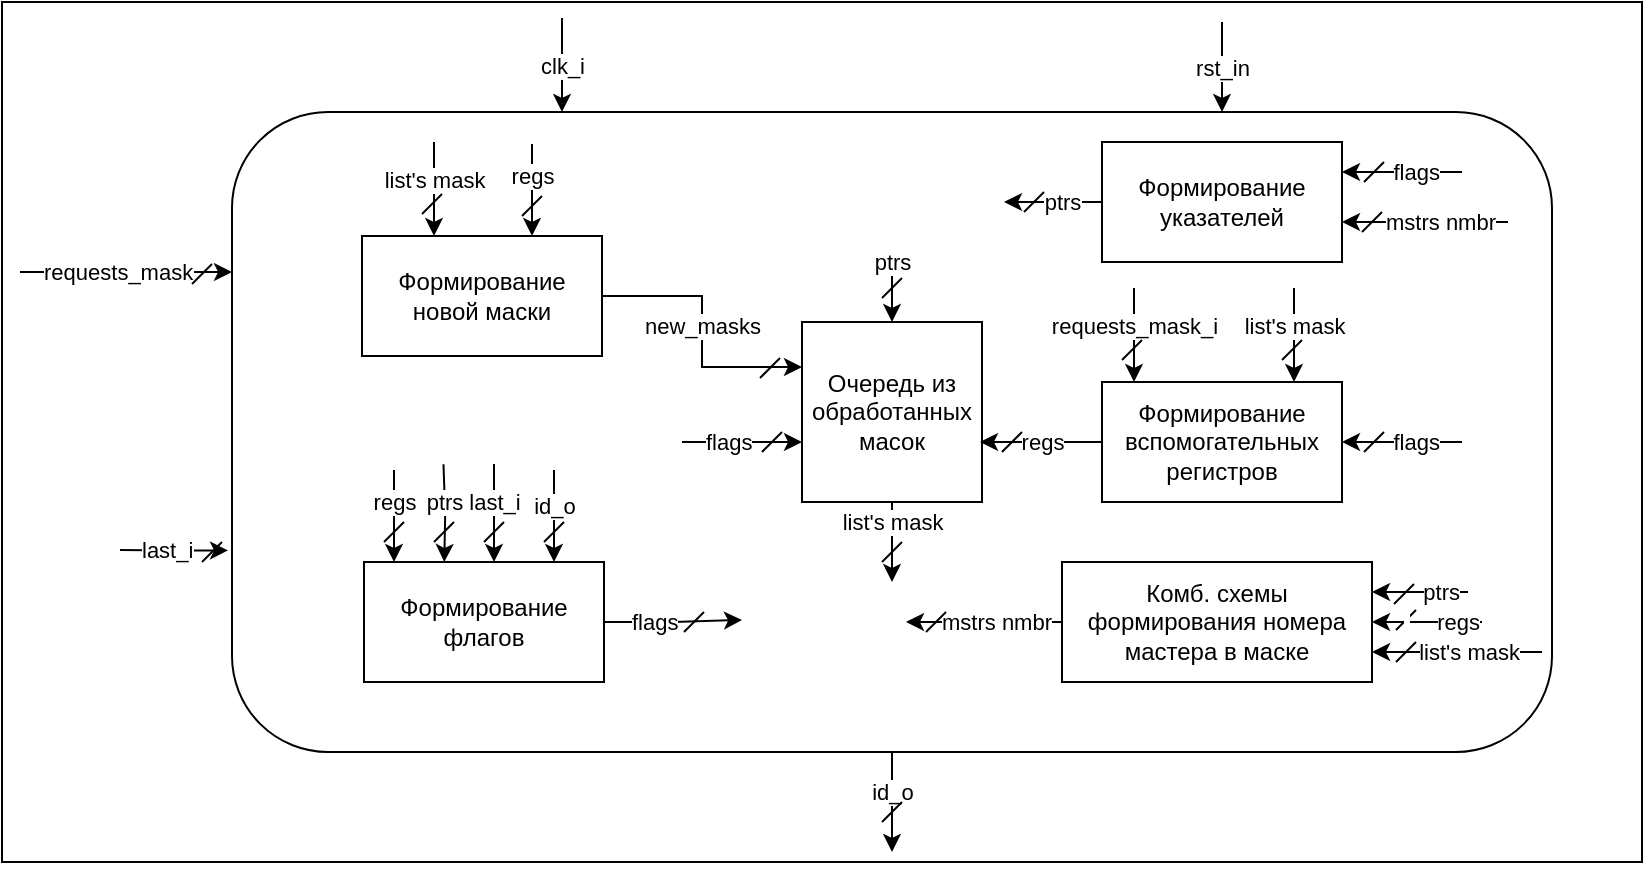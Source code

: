 <mxfile version="24.2.3" type="device">
  <diagram id="qWE5lsvEMqmcxGq6ise9" name="Page-1">
    <mxGraphModel dx="842" dy="440" grid="1" gridSize="10" guides="1" tooltips="1" connect="1" arrows="1" fold="1" page="1" pageScale="1" pageWidth="850" pageHeight="1100" math="0" shadow="0">
      <root>
        <mxCell id="0" />
        <mxCell id="1" parent="0" />
        <mxCell id="H1Y1sEMktW7jtWNXkw4q-1" value="" style="rounded=0;whiteSpace=wrap;html=1;" parent="1" vertex="1">
          <mxGeometry x="20" y="160" width="820" height="430" as="geometry" />
        </mxCell>
        <mxCell id="zgFBOHbYYg9-DIr8KNFz-20" value="Очередь из обработанных масок" style="rounded=0;whiteSpace=wrap;html=1;" parent="1" vertex="1">
          <mxGeometry x="420" y="320" width="90" height="90" as="geometry" />
        </mxCell>
        <mxCell id="zgFBOHbYYg9-DIr8KNFz-2" value="clk_i" style="edgeStyle=orthogonalEdgeStyle;rounded=0;orthogonalLoop=1;jettySize=auto;html=1;exitX=0.25;exitY=0;exitDx=0;exitDy=0;startArrow=classic;startFill=1;endArrow=none;endFill=0;" parent="1" source="zgFBOHbYYg9-DIr8KNFz-1" edge="1">
          <mxGeometry relative="1" as="geometry">
            <mxPoint x="300" y="168" as="targetPoint" />
          </mxGeometry>
        </mxCell>
        <mxCell id="zgFBOHbYYg9-DIr8KNFz-3" value="rst_in" style="edgeStyle=orthogonalEdgeStyle;rounded=0;orthogonalLoop=1;jettySize=auto;html=1;exitX=0.75;exitY=0;exitDx=0;exitDy=0;startArrow=classic;startFill=1;endArrow=none;endFill=0;" parent="1" source="zgFBOHbYYg9-DIr8KNFz-1" edge="1">
          <mxGeometry relative="1" as="geometry">
            <mxPoint x="630" y="170" as="targetPoint" />
            <Array as="points">
              <mxPoint x="630" y="180" />
              <mxPoint x="630" y="180" />
            </Array>
          </mxGeometry>
        </mxCell>
        <mxCell id="zgFBOHbYYg9-DIr8KNFz-8" value="id_o" style="edgeStyle=orthogonalEdgeStyle;rounded=0;orthogonalLoop=1;jettySize=auto;html=1;exitX=0.5;exitY=1;exitDx=0;exitDy=0;" parent="1" source="zgFBOHbYYg9-DIr8KNFz-1" edge="1">
          <mxGeometry x="-0.212" relative="1" as="geometry">
            <mxPoint x="465" y="585" as="targetPoint" />
            <mxPoint as="offset" />
          </mxGeometry>
        </mxCell>
        <mxCell id="zgFBOHbYYg9-DIr8KNFz-13" value="requests_mask" style="edgeStyle=orthogonalEdgeStyle;rounded=0;orthogonalLoop=1;jettySize=auto;html=1;exitX=0;exitY=0.25;exitDx=0;exitDy=0;startArrow=classic;startFill=1;endArrow=none;endFill=0;align=left;" parent="1" source="zgFBOHbYYg9-DIr8KNFz-1" edge="1">
          <mxGeometry x="0.819" relative="1" as="geometry">
            <mxPoint x="29" y="295" as="targetPoint" />
            <mxPoint as="offset" />
          </mxGeometry>
        </mxCell>
        <mxCell id="zgFBOHbYYg9-DIr8KNFz-1" value="&amp;nbsp;" style="rounded=1;whiteSpace=wrap;html=1;fillColor=none;glass=0;" parent="1" vertex="1">
          <mxGeometry x="135" y="215" width="660" height="320" as="geometry" />
        </mxCell>
        <mxCell id="zgFBOHbYYg9-DIr8KNFz-9" value="" style="endArrow=none;html=1;rounded=0;" parent="1" edge="1">
          <mxGeometry width="50" height="50" relative="1" as="geometry">
            <mxPoint x="460" y="570" as="sourcePoint" />
            <mxPoint x="470" y="560" as="targetPoint" />
          </mxGeometry>
        </mxCell>
        <mxCell id="zgFBOHbYYg9-DIr8KNFz-14" value="" style="endArrow=none;html=1;rounded=0;" parent="1" edge="1">
          <mxGeometry width="50" height="50" relative="1" as="geometry">
            <mxPoint x="115" y="301" as="sourcePoint" />
            <mxPoint x="125" y="291" as="targetPoint" />
          </mxGeometry>
        </mxCell>
        <mxCell id="zgFBOHbYYg9-DIr8KNFz-15" value="last_i" style="edgeStyle=orthogonalEdgeStyle;rounded=0;orthogonalLoop=1;jettySize=auto;html=1;exitX=-0.003;exitY=0.685;exitDx=0;exitDy=0;startArrow=classic;startFill=1;endArrow=none;endFill=0;align=left;exitPerimeter=0;" parent="1" source="zgFBOHbYYg9-DIr8KNFz-1" edge="1">
          <mxGeometry x="0.657" relative="1" as="geometry">
            <mxPoint x="79" y="434" as="targetPoint" />
            <mxPoint x="140" y="435" as="sourcePoint" />
            <mxPoint as="offset" />
          </mxGeometry>
        </mxCell>
        <mxCell id="zgFBOHbYYg9-DIr8KNFz-16" value="" style="endArrow=none;html=1;rounded=0;" parent="1" edge="1">
          <mxGeometry width="50" height="50" relative="1" as="geometry">
            <mxPoint x="120" y="440" as="sourcePoint" />
            <mxPoint x="130" y="430" as="targetPoint" />
          </mxGeometry>
        </mxCell>
        <mxCell id="zgFBOHbYYg9-DIr8KNFz-48" value="ptrs" style="edgeStyle=orthogonalEdgeStyle;rounded=0;orthogonalLoop=1;jettySize=auto;html=1;exitX=0.5;exitY=0;exitDx=0;exitDy=0;startArrow=classic;startFill=1;endArrow=none;endFill=0;" parent="1" source="zgFBOHbYYg9-DIr8KNFz-20" edge="1">
          <mxGeometry x="0.765" relative="1" as="geometry">
            <mxPoint x="465" y="286" as="targetPoint" />
            <mxPoint as="offset" />
          </mxGeometry>
        </mxCell>
        <mxCell id="zgFBOHbYYg9-DIr8KNFz-41" value="ptrs" style="edgeStyle=orthogonalEdgeStyle;rounded=0;orthogonalLoop=1;jettySize=auto;html=1;exitX=0;exitY=0.5;exitDx=0;exitDy=0;" parent="1" source="zgFBOHbYYg9-DIr8KNFz-21" edge="1">
          <mxGeometry x="-0.192" relative="1" as="geometry">
            <mxPoint x="521" y="260" as="targetPoint" />
            <mxPoint as="offset" />
          </mxGeometry>
        </mxCell>
        <mxCell id="zgFBOHbYYg9-DIr8KNFz-21" value="&lt;div&gt;Формирование указателей&lt;/div&gt;" style="rounded=0;whiteSpace=wrap;html=1;" parent="1" vertex="1">
          <mxGeometry x="570" y="230" width="120" height="60" as="geometry" />
        </mxCell>
        <mxCell id="zgFBOHbYYg9-DIr8KNFz-37" value="flags" style="edgeStyle=orthogonalEdgeStyle;rounded=0;orthogonalLoop=1;jettySize=auto;html=1;exitX=1;exitY=0.5;exitDx=0;exitDy=0;align=left;" parent="1" source="zgFBOHbYYg9-DIr8KNFz-22" edge="1">
          <mxGeometry x="-0.669" relative="1" as="geometry">
            <mxPoint x="390" y="469" as="targetPoint" />
            <mxPoint as="offset" />
          </mxGeometry>
        </mxCell>
        <mxCell id="zgFBOHbYYg9-DIr8KNFz-22" value="&lt;div&gt;Формирование флагов&lt;/div&gt;" style="rounded=0;whiteSpace=wrap;html=1;" parent="1" vertex="1">
          <mxGeometry x="201" y="440" width="120" height="60" as="geometry" />
        </mxCell>
        <mxCell id="VdVjK1kCtp9QFzzRZPT6-48" value="mstrs nmbr" style="edgeStyle=orthogonalEdgeStyle;rounded=0;orthogonalLoop=1;jettySize=auto;html=1;exitX=0;exitY=0.5;exitDx=0;exitDy=0;align=right;" parent="1" source="zgFBOHbYYg9-DIr8KNFz-23" edge="1">
          <mxGeometry x="-0.88" relative="1" as="geometry">
            <mxPoint x="472" y="470" as="targetPoint" />
            <mxPoint as="offset" />
          </mxGeometry>
        </mxCell>
        <mxCell id="zgFBOHbYYg9-DIr8KNFz-23" value="Комб. схемы формирования номера мастера в маске" style="rounded=0;whiteSpace=wrap;html=1;direction=east;" parent="1" vertex="1">
          <mxGeometry x="550" y="440" width="155" height="60" as="geometry" />
        </mxCell>
        <mxCell id="zgFBOHbYYg9-DIr8KNFz-29" value="new_masks" style="edgeStyle=orthogonalEdgeStyle;rounded=0;orthogonalLoop=1;jettySize=auto;html=1;align=center;entryX=0;entryY=0.25;entryDx=0;entryDy=0;" parent="1" source="zgFBOHbYYg9-DIr8KNFz-24" target="zgFBOHbYYg9-DIr8KNFz-20" edge="1">
          <mxGeometry x="-0.049" relative="1" as="geometry">
            <mxPoint x="361" y="380" as="targetPoint" />
            <Array as="points" />
            <mxPoint as="offset" />
          </mxGeometry>
        </mxCell>
        <mxCell id="zgFBOHbYYg9-DIr8KNFz-24" value="Формирование новой маски" style="rounded=0;whiteSpace=wrap;html=1;" parent="1" vertex="1">
          <mxGeometry x="200" y="277" width="120" height="60" as="geometry" />
        </mxCell>
        <mxCell id="zgFBOHbYYg9-DIr8KNFz-30" value="regs" style="edgeStyle=orthogonalEdgeStyle;rounded=0;orthogonalLoop=1;jettySize=auto;html=1;exitX=0;exitY=0.5;exitDx=0;exitDy=0;" parent="1" source="zgFBOHbYYg9-DIr8KNFz-25" edge="1">
          <mxGeometry relative="1" as="geometry">
            <mxPoint x="509" y="380" as="targetPoint" />
          </mxGeometry>
        </mxCell>
        <mxCell id="zgFBOHbYYg9-DIr8KNFz-25" value="Формирование вспомогательных регистров" style="rounded=0;whiteSpace=wrap;html=1;" parent="1" vertex="1">
          <mxGeometry x="570" y="350" width="120" height="60" as="geometry" />
        </mxCell>
        <mxCell id="zgFBOHbYYg9-DIr8KNFz-38" value="" style="endArrow=none;html=1;rounded=0;" parent="1" edge="1">
          <mxGeometry width="50" height="50" relative="1" as="geometry">
            <mxPoint x="361" y="475" as="sourcePoint" />
            <mxPoint x="371" y="465" as="targetPoint" />
          </mxGeometry>
        </mxCell>
        <mxCell id="zgFBOHbYYg9-DIr8KNFz-39" value="list&#39;s mask" style="edgeStyle=orthogonalEdgeStyle;rounded=0;orthogonalLoop=1;jettySize=auto;html=1;align=center;entryX=0.5;entryY=1;entryDx=0;entryDy=0;startArrow=classic;startFill=1;endArrow=none;endFill=0;" parent="1" target="zgFBOHbYYg9-DIr8KNFz-20" edge="1">
          <mxGeometry x="0.5" relative="1" as="geometry">
            <mxPoint x="450" y="440" as="targetPoint" />
            <mxPoint x="465" y="450" as="sourcePoint" />
            <mxPoint as="offset" />
            <Array as="points">
              <mxPoint x="465" y="450" />
            </Array>
          </mxGeometry>
        </mxCell>
        <mxCell id="zgFBOHbYYg9-DIr8KNFz-40" value="" style="endArrow=none;html=1;rounded=0;" parent="1" edge="1">
          <mxGeometry width="50" height="50" relative="1" as="geometry">
            <mxPoint x="460" y="440" as="sourcePoint" />
            <mxPoint x="470" y="430" as="targetPoint" />
          </mxGeometry>
        </mxCell>
        <mxCell id="zgFBOHbYYg9-DIr8KNFz-42" value="" style="endArrow=none;html=1;rounded=0;" parent="1" edge="1">
          <mxGeometry width="50" height="50" relative="1" as="geometry">
            <mxPoint x="531" y="265" as="sourcePoint" />
            <mxPoint x="541" y="255" as="targetPoint" />
          </mxGeometry>
        </mxCell>
        <mxCell id="zgFBOHbYYg9-DIr8KNFz-49" value="" style="endArrow=none;html=1;rounded=0;" parent="1" edge="1">
          <mxGeometry width="50" height="50" relative="1" as="geometry">
            <mxPoint x="460" y="308" as="sourcePoint" />
            <mxPoint x="470" y="298" as="targetPoint" />
          </mxGeometry>
        </mxCell>
        <mxCell id="zgFBOHbYYg9-DIr8KNFz-50" value="" style="endArrow=none;html=1;rounded=0;" parent="1" edge="1">
          <mxGeometry width="50" height="50" relative="1" as="geometry">
            <mxPoint x="399" y="348" as="sourcePoint" />
            <mxPoint x="409" y="338" as="targetPoint" />
          </mxGeometry>
        </mxCell>
        <mxCell id="VdVjK1kCtp9QFzzRZPT6-1" value="" style="endArrow=none;html=1;rounded=0;" parent="1" edge="1">
          <mxGeometry width="50" height="50" relative="1" as="geometry">
            <mxPoint x="520" y="385" as="sourcePoint" />
            <mxPoint x="530" y="375" as="targetPoint" />
          </mxGeometry>
        </mxCell>
        <mxCell id="VdVjK1kCtp9QFzzRZPT6-5" value="ptrs" style="edgeStyle=orthogonalEdgeStyle;rounded=0;orthogonalLoop=1;jettySize=auto;html=1;exitX=0.295;exitY=-0.002;exitDx=0;exitDy=0;startArrow=classic;startFill=1;endArrow=none;endFill=0;exitPerimeter=0;" parent="1" edge="1">
          <mxGeometry x="0.233" relative="1" as="geometry">
            <mxPoint x="240.74" y="391.12" as="targetPoint" />
            <mxPoint as="offset" />
            <mxPoint x="241.14" y="440" as="sourcePoint" />
          </mxGeometry>
        </mxCell>
        <mxCell id="VdVjK1kCtp9QFzzRZPT6-6" value="" style="endArrow=none;html=1;rounded=0;" parent="1" edge="1">
          <mxGeometry width="50" height="50" relative="1" as="geometry">
            <mxPoint x="236" y="430" as="sourcePoint" />
            <mxPoint x="246" y="420" as="targetPoint" />
          </mxGeometry>
        </mxCell>
        <mxCell id="VdVjK1kCtp9QFzzRZPT6-9" value="flags" style="edgeStyle=orthogonalEdgeStyle;rounded=0;orthogonalLoop=1;jettySize=auto;html=1;exitX=1;exitY=0.5;exitDx=0;exitDy=0;align=left;" parent="1" edge="1">
          <mxGeometry x="-0.669" relative="1" as="geometry">
            <mxPoint x="420" y="380" as="targetPoint" />
            <mxPoint as="offset" />
            <mxPoint x="360" y="380" as="sourcePoint" />
          </mxGeometry>
        </mxCell>
        <mxCell id="VdVjK1kCtp9QFzzRZPT6-10" value="" style="endArrow=none;html=1;rounded=0;" parent="1" edge="1">
          <mxGeometry width="50" height="50" relative="1" as="geometry">
            <mxPoint x="400" y="385" as="sourcePoint" />
            <mxPoint x="410" y="375" as="targetPoint" />
          </mxGeometry>
        </mxCell>
        <mxCell id="VdVjK1kCtp9QFzzRZPT6-11" value="list&#39;s mask" style="edgeStyle=orthogonalEdgeStyle;rounded=0;orthogonalLoop=1;jettySize=auto;html=1;align=center;entryX=0.5;entryY=1;entryDx=0;entryDy=0;startArrow=classic;startFill=1;endArrow=none;endFill=0;" parent="1" edge="1">
          <mxGeometry x="0.192" relative="1" as="geometry">
            <mxPoint x="236" y="230" as="targetPoint" />
            <mxPoint x="236" y="277" as="sourcePoint" />
            <mxPoint as="offset" />
            <Array as="points">
              <mxPoint x="236" y="270" />
              <mxPoint x="236" y="270" />
            </Array>
          </mxGeometry>
        </mxCell>
        <mxCell id="VdVjK1kCtp9QFzzRZPT6-12" value="" style="endArrow=none;html=1;rounded=0;" parent="1" edge="1">
          <mxGeometry width="50" height="50" relative="1" as="geometry">
            <mxPoint x="230" y="266" as="sourcePoint" />
            <mxPoint x="240" y="256" as="targetPoint" />
          </mxGeometry>
        </mxCell>
        <mxCell id="VdVjK1kCtp9QFzzRZPT6-15" value="regs" style="edgeStyle=orthogonalEdgeStyle;rounded=0;orthogonalLoop=1;jettySize=auto;html=1;exitX=0.5;exitY=0;exitDx=0;exitDy=0;startArrow=classic;startFill=1;endArrow=none;endFill=0;" parent="1" edge="1">
          <mxGeometry x="0.304" relative="1" as="geometry">
            <mxPoint x="285" y="231" as="targetPoint" />
            <mxPoint as="offset" />
            <mxPoint x="285" y="277" as="sourcePoint" />
          </mxGeometry>
        </mxCell>
        <mxCell id="VdVjK1kCtp9QFzzRZPT6-16" value="" style="endArrow=none;html=1;rounded=0;" parent="1" edge="1">
          <mxGeometry width="50" height="50" relative="1" as="geometry">
            <mxPoint x="280" y="267" as="sourcePoint" />
            <mxPoint x="290" y="257" as="targetPoint" />
          </mxGeometry>
        </mxCell>
        <mxCell id="VdVjK1kCtp9QFzzRZPT6-21" value="ptrs" style="edgeStyle=orthogonalEdgeStyle;rounded=0;orthogonalLoop=1;jettySize=auto;html=1;exitX=0;exitY=0.25;exitDx=0;exitDy=0;startArrow=none;startFill=0;endArrow=classic;endFill=1;align=right;entryX=0;entryY=0.25;entryDx=0;entryDy=0;" parent="1" edge="1">
          <mxGeometry x="-0.875" relative="1" as="geometry">
            <mxPoint x="705" y="455" as="targetPoint" />
            <mxPoint as="offset" />
            <mxPoint x="753" y="455" as="sourcePoint" />
          </mxGeometry>
        </mxCell>
        <mxCell id="VdVjK1kCtp9QFzzRZPT6-22" value="" style="endArrow=none;html=1;rounded=0;" parent="1" edge="1">
          <mxGeometry width="50" height="50" relative="1" as="geometry">
            <mxPoint x="716" y="461" as="sourcePoint" />
            <mxPoint x="726" y="451" as="targetPoint" />
          </mxGeometry>
        </mxCell>
        <mxCell id="VdVjK1kCtp9QFzzRZPT6-23" value="list&#39;s mask" style="edgeStyle=orthogonalEdgeStyle;rounded=0;orthogonalLoop=1;jettySize=auto;html=1;exitX=0;exitY=0.25;exitDx=0;exitDy=0;startArrow=none;startFill=0;endArrow=classic;endFill=1;align=right;" parent="1" edge="1">
          <mxGeometry x="-0.765" relative="1" as="geometry">
            <mxPoint x="705" y="485" as="targetPoint" />
            <mxPoint as="offset" />
            <mxPoint x="790" y="485" as="sourcePoint" />
          </mxGeometry>
        </mxCell>
        <mxCell id="VdVjK1kCtp9QFzzRZPT6-24" value="" style="endArrow=none;html=1;rounded=0;" parent="1" edge="1">
          <mxGeometry width="50" height="50" relative="1" as="geometry">
            <mxPoint x="717" y="490" as="sourcePoint" />
            <mxPoint x="727" y="480" as="targetPoint" />
          </mxGeometry>
        </mxCell>
        <mxCell id="VdVjK1kCtp9QFzzRZPT6-26" value="regs" style="edgeStyle=orthogonalEdgeStyle;rounded=0;orthogonalLoop=1;jettySize=auto;html=1;exitX=0;exitY=0.5;exitDx=0;exitDy=0;startArrow=none;startFill=0;endArrow=classic;endFill=1;align=right;entryX=0;entryY=0.5;entryDx=0;entryDy=0;" parent="1" edge="1">
          <mxGeometry x="-1" relative="1" as="geometry">
            <mxPoint x="705" y="470" as="targetPoint" />
            <mxPoint as="offset" />
            <mxPoint x="760.0" y="470" as="sourcePoint" />
            <Array as="points">
              <mxPoint x="740" y="470" />
              <mxPoint x="740" y="470" />
            </Array>
          </mxGeometry>
        </mxCell>
        <mxCell id="VdVjK1kCtp9QFzzRZPT6-27" value="&amp;nbsp;" style="endArrow=none;html=1;rounded=0;" parent="1" edge="1">
          <mxGeometry width="50" height="50" relative="1" as="geometry">
            <mxPoint x="717" y="474" as="sourcePoint" />
            <mxPoint x="727" y="464" as="targetPoint" />
          </mxGeometry>
        </mxCell>
        <mxCell id="VdVjK1kCtp9QFzzRZPT6-28" value="last_i" style="edgeStyle=orthogonalEdgeStyle;rounded=0;orthogonalLoop=1;jettySize=auto;html=1;exitX=0.295;exitY=-0.002;exitDx=0;exitDy=0;startArrow=classic;startFill=1;endArrow=none;endFill=0;exitPerimeter=0;" parent="1" edge="1">
          <mxGeometry x="0.232" relative="1" as="geometry">
            <mxPoint x="266" y="391" as="targetPoint" />
            <mxPoint as="offset" />
            <mxPoint x="266" y="440" as="sourcePoint" />
          </mxGeometry>
        </mxCell>
        <mxCell id="VdVjK1kCtp9QFzzRZPT6-29" value="" style="endArrow=none;html=1;rounded=0;" parent="1" edge="1">
          <mxGeometry width="50" height="50" relative="1" as="geometry">
            <mxPoint x="261" y="430" as="sourcePoint" />
            <mxPoint x="271" y="420" as="targetPoint" />
          </mxGeometry>
        </mxCell>
        <mxCell id="VdVjK1kCtp9QFzzRZPT6-31" value="id_o" style="edgeStyle=orthogonalEdgeStyle;rounded=0;orthogonalLoop=1;jettySize=auto;html=1;" parent="1" edge="1">
          <mxGeometry x="-0.208" relative="1" as="geometry">
            <mxPoint x="296" y="440" as="targetPoint" />
            <mxPoint as="offset" />
            <mxPoint x="296" y="394" as="sourcePoint" />
          </mxGeometry>
        </mxCell>
        <mxCell id="VdVjK1kCtp9QFzzRZPT6-32" value="" style="endArrow=none;html=1;rounded=0;" parent="1" edge="1">
          <mxGeometry width="50" height="50" relative="1" as="geometry">
            <mxPoint x="291" y="430" as="sourcePoint" />
            <mxPoint x="301" y="420" as="targetPoint" />
          </mxGeometry>
        </mxCell>
        <mxCell id="VdVjK1kCtp9QFzzRZPT6-33" value="regs" style="edgeStyle=orthogonalEdgeStyle;rounded=0;orthogonalLoop=1;jettySize=auto;html=1;exitX=0.5;exitY=0;exitDx=0;exitDy=0;startArrow=classic;startFill=1;endArrow=none;endFill=0;" parent="1" edge="1">
          <mxGeometry x="0.304" relative="1" as="geometry">
            <mxPoint x="216" y="394" as="targetPoint" />
            <mxPoint as="offset" />
            <mxPoint x="216" y="440" as="sourcePoint" />
          </mxGeometry>
        </mxCell>
        <mxCell id="VdVjK1kCtp9QFzzRZPT6-34" value="" style="endArrow=none;html=1;rounded=0;" parent="1" edge="1">
          <mxGeometry width="50" height="50" relative="1" as="geometry">
            <mxPoint x="211" y="430" as="sourcePoint" />
            <mxPoint x="221" y="420" as="targetPoint" />
          </mxGeometry>
        </mxCell>
        <mxCell id="VdVjK1kCtp9QFzzRZPT6-40" value="list&#39;s mask" style="edgeStyle=orthogonalEdgeStyle;rounded=0;orthogonalLoop=1;jettySize=auto;html=1;align=center;entryX=0.5;entryY=1;entryDx=0;entryDy=0;startArrow=classic;startFill=1;endArrow=none;endFill=0;" parent="1" edge="1">
          <mxGeometry x="0.192" relative="1" as="geometry">
            <mxPoint x="666" y="303" as="targetPoint" />
            <mxPoint x="666" y="350" as="sourcePoint" />
            <mxPoint as="offset" />
            <Array as="points">
              <mxPoint x="666" y="343" />
              <mxPoint x="666" y="343" />
            </Array>
          </mxGeometry>
        </mxCell>
        <mxCell id="VdVjK1kCtp9QFzzRZPT6-41" value="" style="endArrow=none;html=1;rounded=0;" parent="1" edge="1">
          <mxGeometry width="50" height="50" relative="1" as="geometry">
            <mxPoint x="660" y="339" as="sourcePoint" />
            <mxPoint x="670" y="329" as="targetPoint" />
          </mxGeometry>
        </mxCell>
        <mxCell id="VdVjK1kCtp9QFzzRZPT6-43" value="requests_mask_i" style="edgeStyle=orthogonalEdgeStyle;rounded=0;orthogonalLoop=1;jettySize=auto;html=1;align=center;entryX=0.5;entryY=1;entryDx=0;entryDy=0;startArrow=classic;startFill=1;endArrow=none;endFill=0;" parent="1" edge="1">
          <mxGeometry x="0.192" relative="1" as="geometry">
            <mxPoint x="586" y="303" as="targetPoint" />
            <mxPoint x="586" y="350" as="sourcePoint" />
            <mxPoint as="offset" />
            <Array as="points">
              <mxPoint x="586" y="343" />
              <mxPoint x="586" y="343" />
            </Array>
          </mxGeometry>
        </mxCell>
        <mxCell id="VdVjK1kCtp9QFzzRZPT6-44" value="" style="endArrow=none;html=1;rounded=0;" parent="1" edge="1">
          <mxGeometry width="50" height="50" relative="1" as="geometry">
            <mxPoint x="580" y="339" as="sourcePoint" />
            <mxPoint x="590" y="329" as="targetPoint" />
          </mxGeometry>
        </mxCell>
        <mxCell id="VdVjK1kCtp9QFzzRZPT6-45" value="flags" style="edgeStyle=orthogonalEdgeStyle;rounded=0;orthogonalLoop=1;jettySize=auto;html=1;exitX=1;exitY=0.5;exitDx=0;exitDy=0;align=right;startArrow=classic;startFill=1;endArrow=none;endFill=0;" parent="1" edge="1">
          <mxGeometry x="0.667" relative="1" as="geometry">
            <mxPoint x="750" y="380" as="targetPoint" />
            <mxPoint as="offset" />
            <mxPoint x="690" y="380" as="sourcePoint" />
          </mxGeometry>
        </mxCell>
        <mxCell id="VdVjK1kCtp9QFzzRZPT6-46" value="" style="endArrow=none;html=1;rounded=0;" parent="1" edge="1">
          <mxGeometry width="50" height="50" relative="1" as="geometry">
            <mxPoint x="701" y="385" as="sourcePoint" />
            <mxPoint x="711" y="375" as="targetPoint" />
          </mxGeometry>
        </mxCell>
        <mxCell id="VdVjK1kCtp9QFzzRZPT6-49" value="" style="endArrow=none;html=1;rounded=0;" parent="1" edge="1">
          <mxGeometry width="50" height="50" relative="1" as="geometry">
            <mxPoint x="482" y="475" as="sourcePoint" />
            <mxPoint x="492" y="465" as="targetPoint" />
          </mxGeometry>
        </mxCell>
        <mxCell id="VdVjK1kCtp9QFzzRZPT6-50" value="flags" style="edgeStyle=orthogonalEdgeStyle;rounded=0;orthogonalLoop=1;jettySize=auto;html=1;exitX=1;exitY=0.5;exitDx=0;exitDy=0;align=right;startArrow=classic;startFill=1;endArrow=none;endFill=0;" parent="1" edge="1">
          <mxGeometry x="0.667" relative="1" as="geometry">
            <mxPoint x="750" y="245" as="targetPoint" />
            <mxPoint as="offset" />
            <mxPoint x="690" y="245" as="sourcePoint" />
          </mxGeometry>
        </mxCell>
        <mxCell id="VdVjK1kCtp9QFzzRZPT6-51" value="" style="endArrow=none;html=1;rounded=0;" parent="1" edge="1">
          <mxGeometry width="50" height="50" relative="1" as="geometry">
            <mxPoint x="701" y="250" as="sourcePoint" />
            <mxPoint x="711" y="240" as="targetPoint" />
          </mxGeometry>
        </mxCell>
        <mxCell id="VdVjK1kCtp9QFzzRZPT6-52" value="mstrs nmbr" style="edgeStyle=orthogonalEdgeStyle;rounded=0;orthogonalLoop=1;jettySize=auto;html=1;exitX=0;exitY=0.5;exitDx=0;exitDy=0;align=right;" parent="1" edge="1">
          <mxGeometry x="-0.88" relative="1" as="geometry">
            <mxPoint x="690" y="270" as="targetPoint" />
            <mxPoint x="773" y="270" as="sourcePoint" />
            <mxPoint as="offset" />
          </mxGeometry>
        </mxCell>
        <mxCell id="VdVjK1kCtp9QFzzRZPT6-53" value="" style="endArrow=none;html=1;rounded=0;" parent="1" edge="1">
          <mxGeometry width="50" height="50" relative="1" as="geometry">
            <mxPoint x="700" y="275" as="sourcePoint" />
            <mxPoint x="710" y="265" as="targetPoint" />
          </mxGeometry>
        </mxCell>
      </root>
    </mxGraphModel>
  </diagram>
</mxfile>
